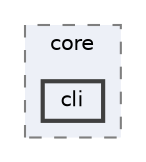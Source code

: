 digraph "nuli_avionics_flight_software/platformio_nuli_avionics_flight_software/src/core/cli"
{
 // LATEX_PDF_SIZE
  bgcolor="transparent";
  edge [fontname=Helvetica,fontsize=10,labelfontname=Helvetica,labelfontsize=10];
  node [fontname=Helvetica,fontsize=10,shape=box,height=0.2,width=0.4];
  compound=true
  subgraph clusterdir_6e0867bb0ce0d3cc294b9660239a8de1 {
    graph [ bgcolor="#edf0f7", pencolor="grey50", label="core", fontname=Helvetica,fontsize=10 style="filled,dashed", URL="dir_6e0867bb0ce0d3cc294b9660239a8de1.html",tooltip=""]
  dir_d078f52fcc263eb80ec2bcee0a71e66b [label="cli", fillcolor="#edf0f7", color="grey25", style="filled,bold", URL="dir_d078f52fcc263eb80ec2bcee0a71e66b.html",tooltip=""];
  }
}
